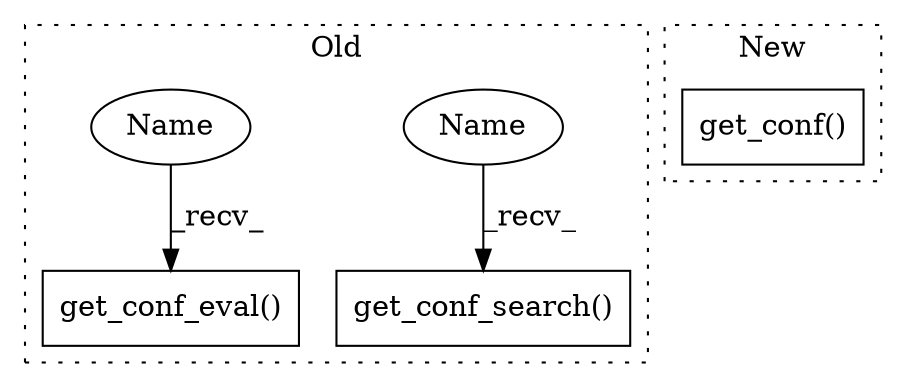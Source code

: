 digraph G {
subgraph cluster0 {
1 [label="get_conf_search()" a="75" s="1203" l="22" shape="box"];
3 [label="get_conf_eval()" a="75" s="1524" l="20" shape="box"];
4 [label="Name" a="87" s="1203" l="4" shape="ellipse"];
5 [label="Name" a="87" s="1524" l="4" shape="ellipse"];
label = "Old";
style="dotted";
}
subgraph cluster1 {
2 [label="get_conf()" a="75" s="1538,1557" l="14,1" shape="box"];
label = "New";
style="dotted";
}
4 -> 1 [label="_recv_"];
5 -> 3 [label="_recv_"];
}